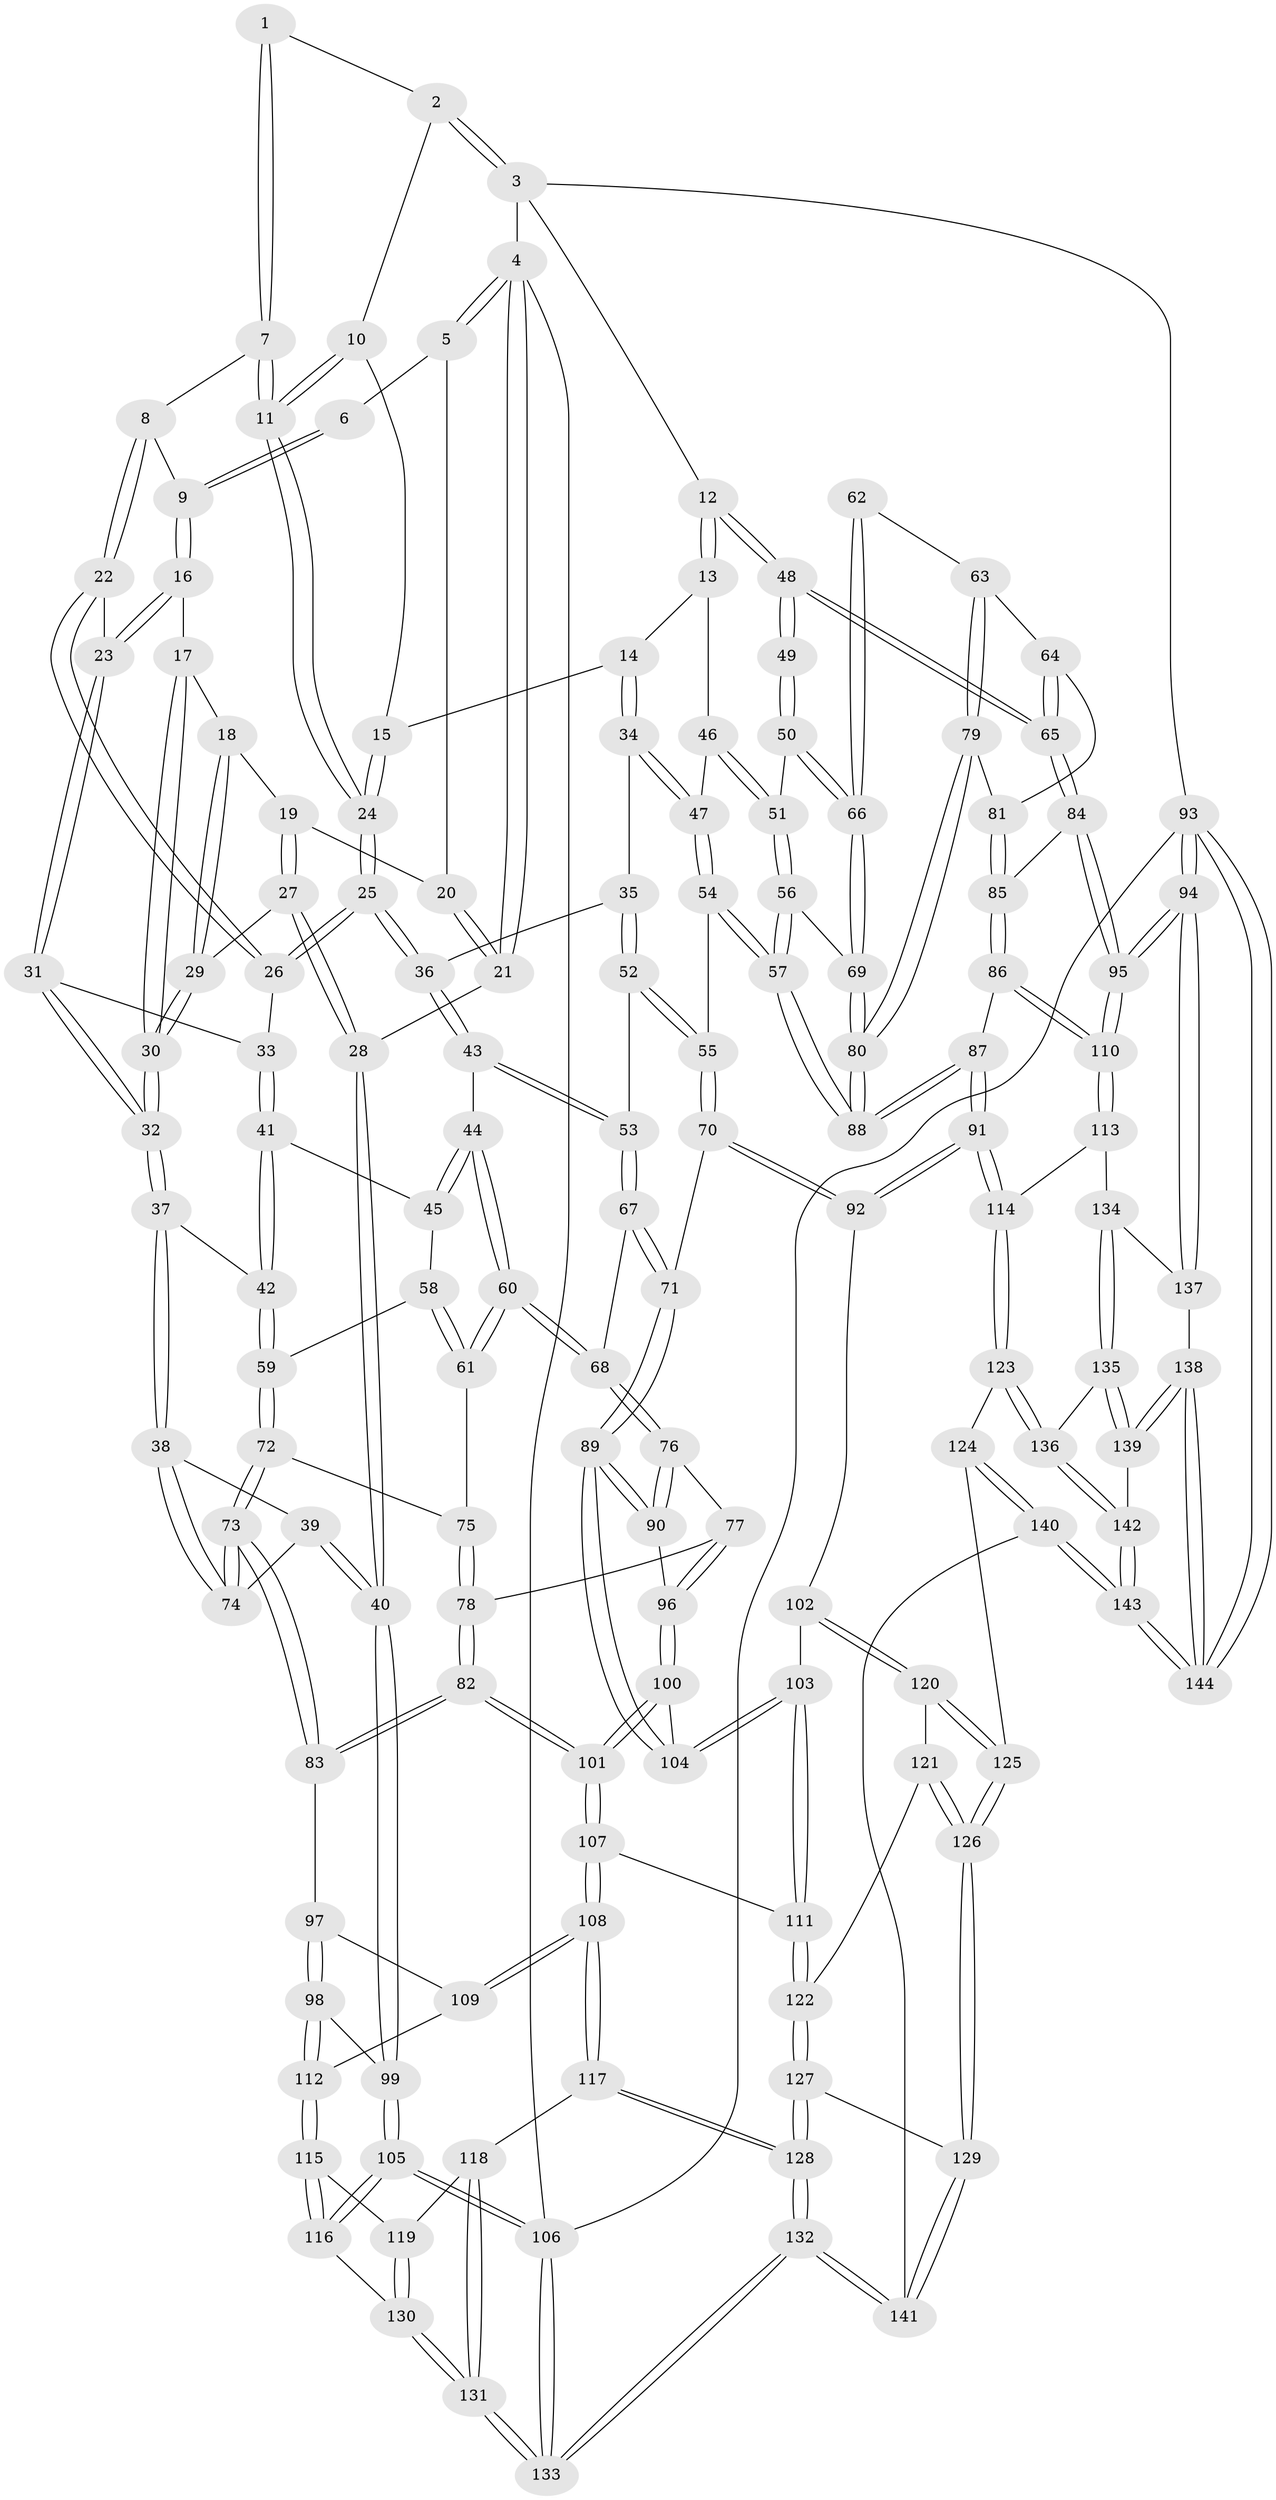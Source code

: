 // Generated by graph-tools (version 1.1) at 2025/38/03/09/25 02:38:32]
// undirected, 144 vertices, 357 edges
graph export_dot {
graph [start="1"]
  node [color=gray90,style=filled];
  1 [pos="+0.5386422377632272+0"];
  2 [pos="+0.6482563553428258+0"];
  3 [pos="+1+0"];
  4 [pos="+0+0"];
  5 [pos="+0+0"];
  6 [pos="+0.2147780316693096+0"];
  7 [pos="+0.4438638120034861+0.03615633490386918"];
  8 [pos="+0.34738661839182183+0.07766117670189067"];
  9 [pos="+0.23734882646673042+0.004891744356838723"];
  10 [pos="+0.6336219368492191+0"];
  11 [pos="+0.502569330135164+0.16231696387936945"];
  12 [pos="+1+0"];
  13 [pos="+0.8711428365571493+0.13608147542267568"];
  14 [pos="+0.6742449868984205+0.13712276646585225"];
  15 [pos="+0.6609656645189309+0.1247827543790732"];
  16 [pos="+0.20428326873208064+0.06347298609536324"];
  17 [pos="+0.191854574050383+0.07426616105807"];
  18 [pos="+0.14143371158240794+0.0885849544002312"];
  19 [pos="+0.11293109974027483+0.08977734631518541"];
  20 [pos="+0.0979399732196409+0.08626496995068587"];
  21 [pos="+0+0.22993142185320406"];
  22 [pos="+0.35164612404594897+0.12944370809833883"];
  23 [pos="+0.2536798004753959+0.13542106750286273"];
  24 [pos="+0.5041474962248037+0.18754405255721732"];
  25 [pos="+0.4998696320708469+0.19869772980926328"];
  26 [pos="+0.3654612313086039+0.1892454942418516"];
  27 [pos="+0.08774087550071363+0.19085652850435988"];
  28 [pos="+0+0.32952488647836126"];
  29 [pos="+0.12729171712760873+0.18923642511549335"];
  30 [pos="+0.18810568606907535+0.21957882301675444"];
  31 [pos="+0.27454103512189554+0.19400075680747628"];
  32 [pos="+0.1958080091482715+0.23418924489254891"];
  33 [pos="+0.34806845459177166+0.20465818897644453"];
  34 [pos="+0.6732090451505468+0.26580269303828546"];
  35 [pos="+0.6726130636257095+0.26586628477284235"];
  36 [pos="+0.5050577100626354+0.21327642045104708"];
  37 [pos="+0.18282103597111024+0.3171050167804616"];
  38 [pos="+0.09737207329770435+0.3421360441309371"];
  39 [pos="+0.03715560367758534+0.3574635591520393"];
  40 [pos="+0+0.38845454711062355"];
  41 [pos="+0.34251383366626914+0.23535710144547534"];
  42 [pos="+0.23893877833922736+0.3461099665402114"];
  43 [pos="+0.49501984764503076+0.28748030264440155"];
  44 [pos="+0.4374786815807167+0.3373858469603813"];
  45 [pos="+0.38021683945490914+0.3104020152426513"];
  46 [pos="+0.7676284093667117+0.24548274635628387"];
  47 [pos="+0.6741073688388135+0.26632532216170207"];
  48 [pos="+1+0"];
  49 [pos="+0.8853569118050273+0.3288476246415472"];
  50 [pos="+0.8574449745190138+0.3446266290856255"];
  51 [pos="+0.8080866635308603+0.352346678033108"];
  52 [pos="+0.57808862019119+0.35456794542849096"];
  53 [pos="+0.5610322360167261+0.35708568676872376"];
  54 [pos="+0.7206601483632739+0.4058247126170989"];
  55 [pos="+0.6941217704963809+0.41715452811145687"];
  56 [pos="+0.7994417294331713+0.3597204466367264"];
  57 [pos="+0.738851568426175+0.4102361683132974"];
  58 [pos="+0.30801733403186826+0.3536961234797162"];
  59 [pos="+0.2485484371506413+0.35795933355603377"];
  60 [pos="+0.42351648373143963+0.40361293041505664"];
  61 [pos="+0.4064719093359535+0.4018352728471187"];
  62 [pos="+0.9025012191048318+0.3872715115204431"];
  63 [pos="+0.9211576729324525+0.4350152684861608"];
  64 [pos="+0.9520754351879845+0.42730031479033626"];
  65 [pos="+1+0.30284120912889695"];
  66 [pos="+0.8723745720554503+0.45352563923130634"];
  67 [pos="+0.5441431023117741+0.4252025821113863"];
  68 [pos="+0.42940458468656467+0.41780788838488436"];
  69 [pos="+0.8725977532214012+0.45583110092991047"];
  70 [pos="+0.6527372817803144+0.4591299174461548"];
  71 [pos="+0.5795221762336484+0.4968638937353653"];
  72 [pos="+0.25765540224147016+0.40257767992729643"];
  73 [pos="+0.2346044961305295+0.5019022290274547"];
  74 [pos="+0.22748174585924733+0.49610792824160854"];
  75 [pos="+0.32121929786188747+0.4278581437628993"];
  76 [pos="+0.419484118639867+0.48032977417643125"];
  77 [pos="+0.3855947001969407+0.5039023240033949"];
  78 [pos="+0.3689221296008338+0.5102815520286886"];
  79 [pos="+0.8988714257153645+0.45227799979235417"];
  80 [pos="+0.8736196466219351+0.4649694072277029"];
  81 [pos="+0.9456155107836356+0.48014151972007746"];
  82 [pos="+0.29934768561810854+0.5675388413223238"];
  83 [pos="+0.23412086303546542+0.5401011749678201"];
  84 [pos="+1+0.37965663001678596"];
  85 [pos="+0.9540352848578825+0.49540024403901256"];
  86 [pos="+0.863478861842696+0.612929126718457"];
  87 [pos="+0.83106796553423+0.6126543186801128"];
  88 [pos="+0.8225686759843879+0.5347445996549577"];
  89 [pos="+0.5601388328250689+0.548704639932717"];
  90 [pos="+0.48690905456393824+0.523879620886152"];
  91 [pos="+0.7893824100509621+0.6516966593084026"];
  92 [pos="+0.7624612843892976+0.6506198207670891"];
  93 [pos="+1+1"];
  94 [pos="+1+0.8778891762506228"];
  95 [pos="+1+0.6823888004661471"];
  96 [pos="+0.42913614090446245+0.5803315262515624"];
  97 [pos="+0.18735116479110928+0.5602321618471248"];
  98 [pos="+0+0.4871549871908043"];
  99 [pos="+0+0.46550688198444184"];
  100 [pos="+0.4245212580972142+0.6290204374789072"];
  101 [pos="+0.3566916590135422+0.6870129367067995"];
  102 [pos="+0.6267620780124329+0.6643571777290703"];
  103 [pos="+0.6202318179350484+0.6618598580154029"];
  104 [pos="+0.5689310349149127+0.5873047969463258"];
  105 [pos="+0+0.9907441651949801"];
  106 [pos="+0+1"];
  107 [pos="+0.3557326119165975+0.729497670454304"];
  108 [pos="+0.30648185946642204+0.7697008534257892"];
  109 [pos="+0.17193045538183493+0.6615431892861632"];
  110 [pos="+1+0.6827972269682127"];
  111 [pos="+0.4595805006051477+0.7654473768401905"];
  112 [pos="+0.0974330187480254+0.7122606661582135"];
  113 [pos="+0.9040203360604526+0.8392606692579146"];
  114 [pos="+0.7946041379547956+0.67936449037187"];
  115 [pos="+0.09621031861250154+0.7930065850012555"];
  116 [pos="+0.01993192911342166+0.8433099666610521"];
  117 [pos="+0.29688162900971526+0.7861021420908184"];
  118 [pos="+0.244942674010673+0.8000860176390462"];
  119 [pos="+0.15647832882342264+0.8104809208856486"];
  120 [pos="+0.6297746896399073+0.802636387876531"];
  121 [pos="+0.5615791574430344+0.8128018960130367"];
  122 [pos="+0.46917679462617834+0.7874125190389398"];
  123 [pos="+0.7223204477703847+0.8926986682308485"];
  124 [pos="+0.6780452965149637+0.8915567039318083"];
  125 [pos="+0.6571506966561973+0.8849368596360132"];
  126 [pos="+0.5699309887139545+0.9197697487760793"];
  127 [pos="+0.4822231223754569+0.851759476859549"];
  128 [pos="+0.329653036264949+0.9539131313166369"];
  129 [pos="+0.5445213578737355+0.9327564098212374"];
  130 [pos="+0.1669839671530251+0.9598599740195507"];
  131 [pos="+0.17600468043173043+0.9782801187216676"];
  132 [pos="+0.30675982125081186+1"];
  133 [pos="+0.25811584490223116+1"];
  134 [pos="+0.9008904208996431+0.8509784274567904"];
  135 [pos="+0.8823462521077406+0.878555472245734"];
  136 [pos="+0.7728858623600465+0.9292905690890932"];
  137 [pos="+0.984653377679489+0.910636678010457"];
  138 [pos="+0.9523490710735407+1"];
  139 [pos="+0.9375237986077579+0.9988506271370854"];
  140 [pos="+0.6128046587036637+1"];
  141 [pos="+0.4474624480467898+1"];
  142 [pos="+0.777406810442574+0.9613405987004672"];
  143 [pos="+0.7698715612277103+1"];
  144 [pos="+1+1"];
  1 -- 2;
  1 -- 7;
  1 -- 7;
  2 -- 3;
  2 -- 3;
  2 -- 10;
  3 -- 4;
  3 -- 12;
  3 -- 93;
  4 -- 5;
  4 -- 5;
  4 -- 21;
  4 -- 21;
  4 -- 106;
  5 -- 6;
  5 -- 20;
  6 -- 9;
  6 -- 9;
  7 -- 8;
  7 -- 11;
  7 -- 11;
  8 -- 9;
  8 -- 22;
  8 -- 22;
  9 -- 16;
  9 -- 16;
  10 -- 11;
  10 -- 11;
  10 -- 15;
  11 -- 24;
  11 -- 24;
  12 -- 13;
  12 -- 13;
  12 -- 48;
  12 -- 48;
  13 -- 14;
  13 -- 46;
  14 -- 15;
  14 -- 34;
  14 -- 34;
  15 -- 24;
  15 -- 24;
  16 -- 17;
  16 -- 23;
  16 -- 23;
  17 -- 18;
  17 -- 30;
  17 -- 30;
  18 -- 19;
  18 -- 29;
  18 -- 29;
  19 -- 20;
  19 -- 27;
  19 -- 27;
  20 -- 21;
  20 -- 21;
  21 -- 28;
  22 -- 23;
  22 -- 26;
  22 -- 26;
  23 -- 31;
  23 -- 31;
  24 -- 25;
  24 -- 25;
  25 -- 26;
  25 -- 26;
  25 -- 36;
  25 -- 36;
  26 -- 33;
  27 -- 28;
  27 -- 28;
  27 -- 29;
  28 -- 40;
  28 -- 40;
  29 -- 30;
  29 -- 30;
  30 -- 32;
  30 -- 32;
  31 -- 32;
  31 -- 32;
  31 -- 33;
  32 -- 37;
  32 -- 37;
  33 -- 41;
  33 -- 41;
  34 -- 35;
  34 -- 47;
  34 -- 47;
  35 -- 36;
  35 -- 52;
  35 -- 52;
  36 -- 43;
  36 -- 43;
  37 -- 38;
  37 -- 38;
  37 -- 42;
  38 -- 39;
  38 -- 74;
  38 -- 74;
  39 -- 40;
  39 -- 40;
  39 -- 74;
  40 -- 99;
  40 -- 99;
  41 -- 42;
  41 -- 42;
  41 -- 45;
  42 -- 59;
  42 -- 59;
  43 -- 44;
  43 -- 53;
  43 -- 53;
  44 -- 45;
  44 -- 45;
  44 -- 60;
  44 -- 60;
  45 -- 58;
  46 -- 47;
  46 -- 51;
  46 -- 51;
  47 -- 54;
  47 -- 54;
  48 -- 49;
  48 -- 49;
  48 -- 65;
  48 -- 65;
  49 -- 50;
  49 -- 50;
  50 -- 51;
  50 -- 66;
  50 -- 66;
  51 -- 56;
  51 -- 56;
  52 -- 53;
  52 -- 55;
  52 -- 55;
  53 -- 67;
  53 -- 67;
  54 -- 55;
  54 -- 57;
  54 -- 57;
  55 -- 70;
  55 -- 70;
  56 -- 57;
  56 -- 57;
  56 -- 69;
  57 -- 88;
  57 -- 88;
  58 -- 59;
  58 -- 61;
  58 -- 61;
  59 -- 72;
  59 -- 72;
  60 -- 61;
  60 -- 61;
  60 -- 68;
  60 -- 68;
  61 -- 75;
  62 -- 63;
  62 -- 66;
  62 -- 66;
  63 -- 64;
  63 -- 79;
  63 -- 79;
  64 -- 65;
  64 -- 65;
  64 -- 81;
  65 -- 84;
  65 -- 84;
  66 -- 69;
  66 -- 69;
  67 -- 68;
  67 -- 71;
  67 -- 71;
  68 -- 76;
  68 -- 76;
  69 -- 80;
  69 -- 80;
  70 -- 71;
  70 -- 92;
  70 -- 92;
  71 -- 89;
  71 -- 89;
  72 -- 73;
  72 -- 73;
  72 -- 75;
  73 -- 74;
  73 -- 74;
  73 -- 83;
  73 -- 83;
  75 -- 78;
  75 -- 78;
  76 -- 77;
  76 -- 90;
  76 -- 90;
  77 -- 78;
  77 -- 96;
  77 -- 96;
  78 -- 82;
  78 -- 82;
  79 -- 80;
  79 -- 80;
  79 -- 81;
  80 -- 88;
  80 -- 88;
  81 -- 85;
  81 -- 85;
  82 -- 83;
  82 -- 83;
  82 -- 101;
  82 -- 101;
  83 -- 97;
  84 -- 85;
  84 -- 95;
  84 -- 95;
  85 -- 86;
  85 -- 86;
  86 -- 87;
  86 -- 110;
  86 -- 110;
  87 -- 88;
  87 -- 88;
  87 -- 91;
  87 -- 91;
  89 -- 90;
  89 -- 90;
  89 -- 104;
  89 -- 104;
  90 -- 96;
  91 -- 92;
  91 -- 92;
  91 -- 114;
  91 -- 114;
  92 -- 102;
  93 -- 94;
  93 -- 94;
  93 -- 144;
  93 -- 144;
  93 -- 106;
  94 -- 95;
  94 -- 95;
  94 -- 137;
  94 -- 137;
  95 -- 110;
  95 -- 110;
  96 -- 100;
  96 -- 100;
  97 -- 98;
  97 -- 98;
  97 -- 109;
  98 -- 99;
  98 -- 112;
  98 -- 112;
  99 -- 105;
  99 -- 105;
  100 -- 101;
  100 -- 101;
  100 -- 104;
  101 -- 107;
  101 -- 107;
  102 -- 103;
  102 -- 120;
  102 -- 120;
  103 -- 104;
  103 -- 104;
  103 -- 111;
  103 -- 111;
  105 -- 106;
  105 -- 106;
  105 -- 116;
  105 -- 116;
  106 -- 133;
  106 -- 133;
  107 -- 108;
  107 -- 108;
  107 -- 111;
  108 -- 109;
  108 -- 109;
  108 -- 117;
  108 -- 117;
  109 -- 112;
  110 -- 113;
  110 -- 113;
  111 -- 122;
  111 -- 122;
  112 -- 115;
  112 -- 115;
  113 -- 114;
  113 -- 134;
  114 -- 123;
  114 -- 123;
  115 -- 116;
  115 -- 116;
  115 -- 119;
  116 -- 130;
  117 -- 118;
  117 -- 128;
  117 -- 128;
  118 -- 119;
  118 -- 131;
  118 -- 131;
  119 -- 130;
  119 -- 130;
  120 -- 121;
  120 -- 125;
  120 -- 125;
  121 -- 122;
  121 -- 126;
  121 -- 126;
  122 -- 127;
  122 -- 127;
  123 -- 124;
  123 -- 136;
  123 -- 136;
  124 -- 125;
  124 -- 140;
  124 -- 140;
  125 -- 126;
  125 -- 126;
  126 -- 129;
  126 -- 129;
  127 -- 128;
  127 -- 128;
  127 -- 129;
  128 -- 132;
  128 -- 132;
  129 -- 141;
  129 -- 141;
  130 -- 131;
  130 -- 131;
  131 -- 133;
  131 -- 133;
  132 -- 133;
  132 -- 133;
  132 -- 141;
  132 -- 141;
  134 -- 135;
  134 -- 135;
  134 -- 137;
  135 -- 136;
  135 -- 139;
  135 -- 139;
  136 -- 142;
  136 -- 142;
  137 -- 138;
  138 -- 139;
  138 -- 139;
  138 -- 144;
  138 -- 144;
  139 -- 142;
  140 -- 141;
  140 -- 143;
  140 -- 143;
  142 -- 143;
  142 -- 143;
  143 -- 144;
  143 -- 144;
}
